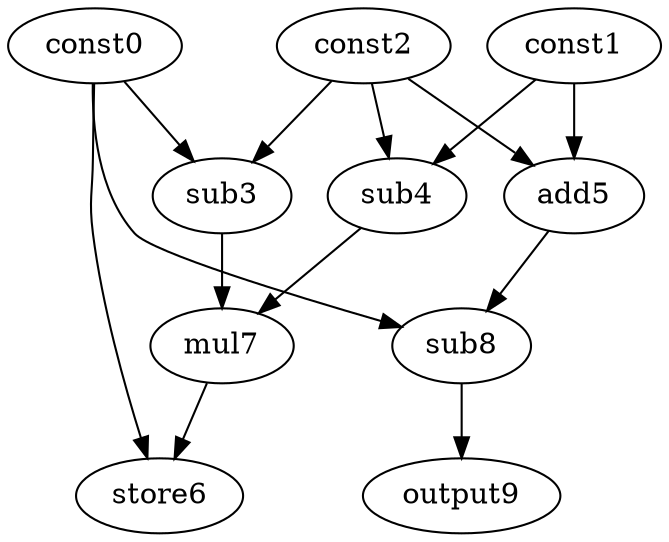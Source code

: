 digraph G { 
const0[opcode=const]; 
const1[opcode=const]; 
const2[opcode=const]; 
sub3[opcode=sub]; 
sub4[opcode=sub]; 
add5[opcode=add]; 
store6[opcode=store]; 
mul7[opcode=mul]; 
sub8[opcode=sub]; 
output9[opcode=output]; 
const0->sub3[operand=0];
const2->sub3[operand=1];
const1->sub4[operand=0];
const2->sub4[operand=1];
const1->add5[operand=0];
const2->add5[operand=1];
sub3->mul7[operand=0];
sub4->mul7[operand=1];
const0->sub8[operand=0];
add5->sub8[operand=1];
mul7->store6[operand=0];
const0->store6[operand=1];
sub8->output9[operand=0];
}
